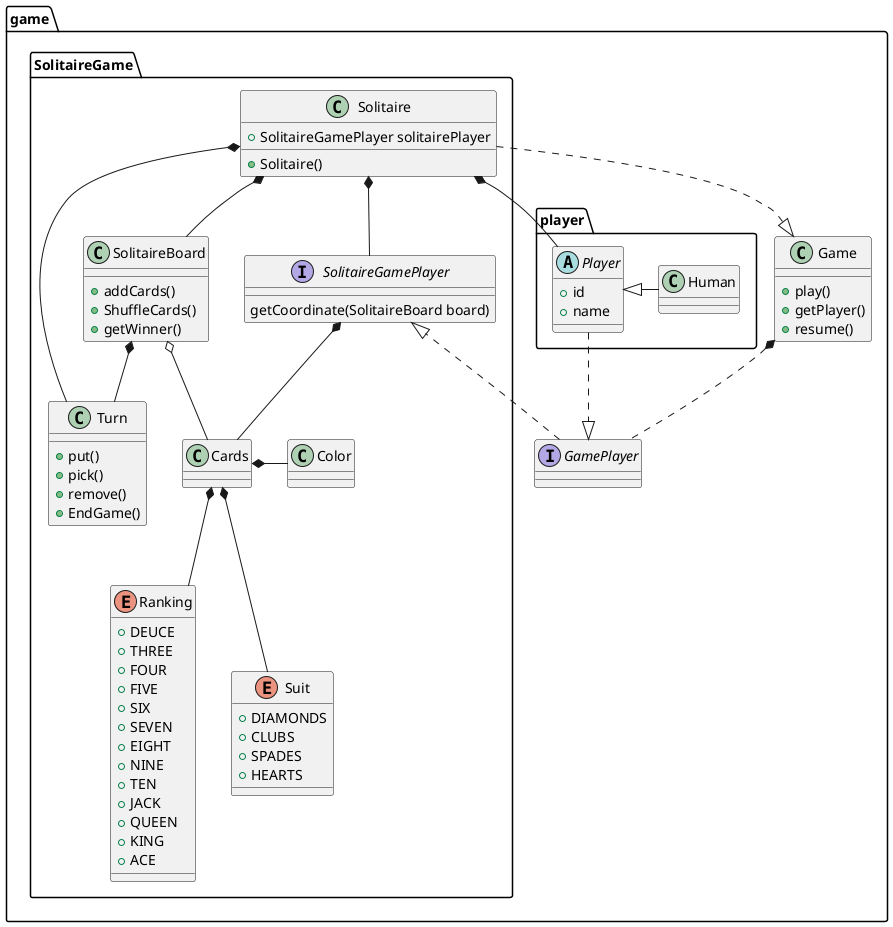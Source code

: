 @startuml

package game{
Class Game{
+play()
+getPlayer()
+resume()
}
package player{
abstract class Player{
+id
+name
}
Class Human
}
package SolitaireGame{
Interface SolitaireGamePlayer{
getCoordinate(SolitaireBoard board)
}
Enum Ranking{
+DEUCE
+THREE
+FOUR
+FIVE
+SIX
+SEVEN
+EIGHT
+NINE
+TEN
+JACK
+QUEEN
+KING
+ACE
}

Enum Suit{
+DIAMONDS
+CLUBS
+SPADES
+HEARTS
}

Class Turn{
+put()
+pick()
+remove()
+EndGame()
}
Class Color

Class Solitaire{
+Solitaire()
+SolitaireGamePlayer solitairePlayer

}

Class SolitaireBoard{
+addCards()
+ShuffleCards()
+getWinner()
}
Class Cards

}
Interface GamePlayer


Solitaire*--SolitaireBoard
SolitaireBoard o--Cards
Solitaire*--Turn
Solitaire*--Player
Player<|-Human
Cards *-right- Color
GamePlayer..|> SolitaireGamePlayer
Player..|>GamePlayer
Solitaire*-- SolitaireGamePlayer
Cards*-- Ranking
Cards*-- Suit
SolitaireGamePlayer*--Cards
Game*..GamePlayer
Solitaire..|> Game
SolitaireBoard*--Turn

@enduml